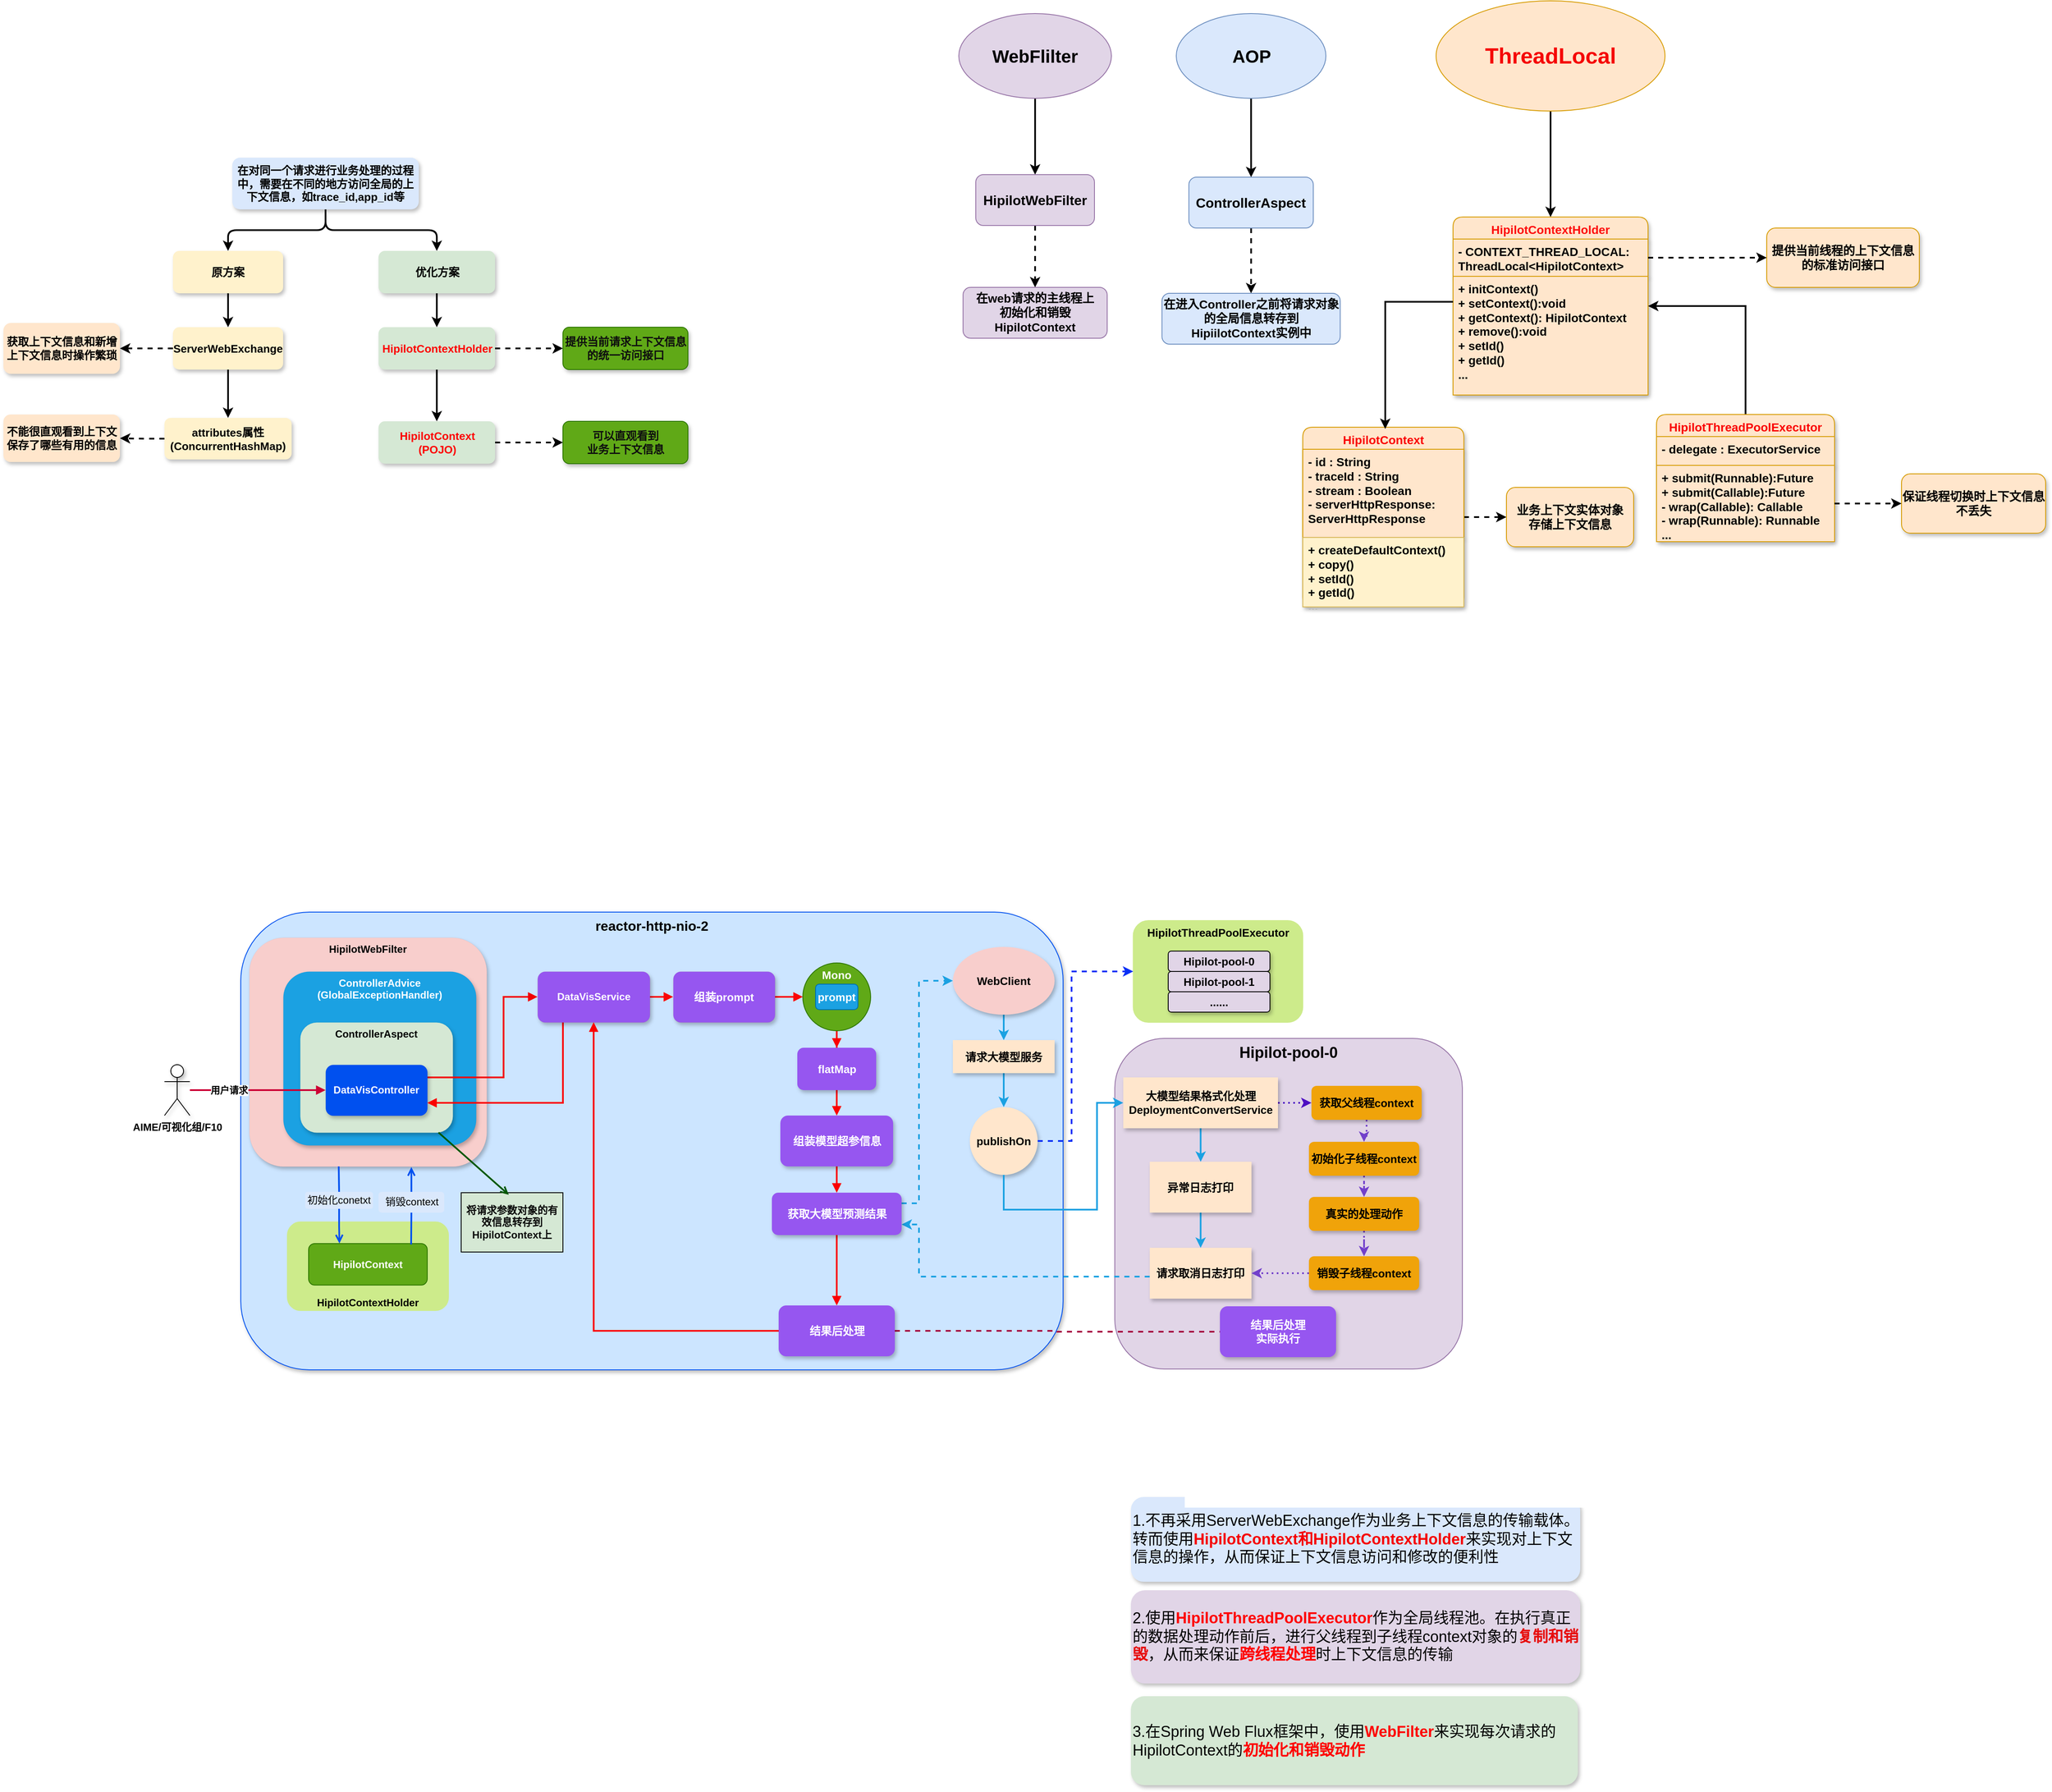 <mxfile version="23.1.5" type="github">
  <diagram name="第 1 页" id="A8AgMVtB7LvKmUs1XgVh">
    <mxGraphModel dx="3481" dy="2873" grid="1" gridSize="10" guides="1" tooltips="1" connect="1" arrows="1" fold="1" page="1" pageScale="1" pageWidth="827" pageHeight="1169" math="0" shadow="0">
      <root>
        <mxCell id="0" />
        <mxCell id="1" parent="0" />
        <mxCell id="ccl45ZDLO3o566vft4Xr-63" value="Hipilot-pool-0" style="rounded=1;whiteSpace=wrap;html=1;verticalAlign=top;align=center;fontSize=18;fontStyle=1;fillColor=#e1d5e7;strokeColor=#9673a6;" parent="1" vertex="1">
          <mxGeometry x="-409" y="-191" width="410" height="390" as="geometry" />
        </mxCell>
        <mxCell id="ccl45ZDLO3o566vft4Xr-91" value="reactor-http-nio-2" style="rounded=1;whiteSpace=wrap;html=1;align=center;verticalAlign=top;fontSize=16;fontStyle=1;fillColor=#cce5ff;strokeColor=#0050ef;shadow=1;labelBackgroundColor=#cce5ff;" parent="1" vertex="1">
          <mxGeometry x="-1440" y="-340" width="970" height="540" as="geometry" />
        </mxCell>
        <mxCell id="uoZ4DRqiprj2MRlcNHNz-43" style="edgeStyle=orthogonalEdgeStyle;rounded=0;orthogonalLoop=1;jettySize=auto;html=1;entryX=0;entryY=0.5;entryDx=0;entryDy=0;fontSize=14;fontStyle=1;strokeWidth=2;dashed=1;" edge="1" parent="1" source="ccl45ZDLO3o566vft4Xr-10" target="ccl45ZDLO3o566vft4Xr-20">
          <mxGeometry relative="1" as="geometry" />
        </mxCell>
        <mxCell id="ccl45ZDLO3o566vft4Xr-10" value="HipilotContext" style="swimlane;fontStyle=1;align=center;verticalAlign=top;childLayout=stackLayout;horizontal=1;startSize=26;horizontalStack=0;resizeParent=1;resizeParentMax=0;resizeLast=0;collapsible=1;marginBottom=0;whiteSpace=wrap;html=1;fillColor=#ffe6cc;strokeColor=#d79b00;rounded=1;shadow=1;fontSize=14;fontColor=#fa0000;" parent="1" vertex="1">
          <mxGeometry x="-187.25" y="-912" width="190" height="212" as="geometry" />
        </mxCell>
        <mxCell id="ccl45ZDLO3o566vft4Xr-11" value="- id : String&lt;br style=&quot;font-size: 14px;&quot;&gt;- traceId : String&lt;br style=&quot;font-size: 14px;&quot;&gt;- stream : Boolean&lt;br style=&quot;font-size: 14px;&quot;&gt;- serverHttpResponse: &lt;br style=&quot;font-size: 14px;&quot;&gt;ServerHttpResponse&lt;br style=&quot;font-size: 14px;&quot;&gt;&amp;nbsp;" style="text;strokeColor=#d79b00;fillColor=#ffe6cc;align=left;verticalAlign=top;spacingLeft=4;spacingRight=4;overflow=hidden;rotatable=0;points=[[0,0.5],[1,0.5]];portConstraint=eastwest;whiteSpace=wrap;html=1;rounded=0;glass=0;fontStyle=1;shadow=1;fontSize=14;" parent="ccl45ZDLO3o566vft4Xr-10" vertex="1">
          <mxGeometry y="26" width="190" height="104" as="geometry" />
        </mxCell>
        <mxCell id="ccl45ZDLO3o566vft4Xr-12" value="+ createDefaultContext()&lt;br style=&quot;font-size: 14px;&quot;&gt;+ copy()&lt;br style=&quot;font-size: 14px;&quot;&gt;+ setId()&lt;br style=&quot;font-size: 14px;&quot;&gt;+ getId()&lt;br style=&quot;font-size: 14px;&quot;&gt;..." style="text;strokeColor=#d6b656;fillColor=#fff2cc;align=left;verticalAlign=top;spacingLeft=4;spacingRight=4;overflow=hidden;rotatable=0;points=[[0,0.5],[1,0.5]];portConstraint=eastwest;whiteSpace=wrap;html=1;rounded=0;fontStyle=1;shadow=1;fontSize=14;" parent="ccl45ZDLO3o566vft4Xr-10" vertex="1">
          <mxGeometry y="130" width="190" height="82" as="geometry" />
        </mxCell>
        <mxCell id="ccl45ZDLO3o566vft4Xr-13" value="HipilotContextHolder" style="swimlane;fontStyle=1;align=center;verticalAlign=top;childLayout=stackLayout;horizontal=1;startSize=26;horizontalStack=0;resizeParent=1;resizeParentMax=0;resizeLast=0;collapsible=1;marginBottom=0;whiteSpace=wrap;html=1;fillColor=#ffe6cc;strokeColor=#d79b00;rounded=1;shadow=1;fontSize=14;fontColor=#fd0d0d;" parent="1" vertex="1">
          <mxGeometry x="-10" y="-1160" width="230" height="210" as="geometry" />
        </mxCell>
        <mxCell id="ccl45ZDLO3o566vft4Xr-14" value="- CONTEXT_THREAD_LOCAL: ThreadLocal&amp;lt;HipilotContext&amp;gt;" style="text;strokeColor=#d79b00;fillColor=#ffe6cc;align=left;verticalAlign=top;spacingLeft=4;spacingRight=4;overflow=hidden;rotatable=0;points=[[0,0.5],[1,0.5]];portConstraint=eastwest;whiteSpace=wrap;html=1;fontStyle=1;shadow=1;fontSize=14;" parent="ccl45ZDLO3o566vft4Xr-13" vertex="1">
          <mxGeometry y="26" width="230" height="44" as="geometry" />
        </mxCell>
        <mxCell id="ccl45ZDLO3o566vft4Xr-15" value="+ initContext()&lt;br style=&quot;font-size: 14px;&quot;&gt;+ setContext():void&lt;br style=&quot;font-size: 14px;&quot;&gt;+ getContext(): HipilotContext&lt;br style=&quot;font-size: 14px;&quot;&gt;+ remove():void&lt;br style=&quot;font-size: 14px;&quot;&gt;+ setId()&lt;br style=&quot;font-size: 14px;&quot;&gt;+ getId()&lt;br style=&quot;font-size: 14px;&quot;&gt;..." style="text;strokeColor=#d79b00;fillColor=#ffe6cc;align=left;verticalAlign=top;spacingLeft=4;spacingRight=4;overflow=hidden;rotatable=0;points=[[0,0.5],[1,0.5]];portConstraint=eastwest;whiteSpace=wrap;html=1;fontStyle=1;shadow=1;fontSize=14;" parent="ccl45ZDLO3o566vft4Xr-13" vertex="1">
          <mxGeometry y="70" width="230" height="140" as="geometry" />
        </mxCell>
        <mxCell id="uoZ4DRqiprj2MRlcNHNz-42" style="edgeStyle=orthogonalEdgeStyle;rounded=0;orthogonalLoop=1;jettySize=auto;html=1;entryX=1;entryY=0.5;entryDx=0;entryDy=0;fontSize=14;fontStyle=1;exitX=0.5;exitY=0;exitDx=0;exitDy=0;strokeWidth=2;" edge="1" parent="1" source="ccl45ZDLO3o566vft4Xr-16" target="ccl45ZDLO3o566vft4Xr-13">
          <mxGeometry relative="1" as="geometry" />
        </mxCell>
        <mxCell id="ccl45ZDLO3o566vft4Xr-16" value="HipilotThreadPoolExecutor" style="swimlane;fontStyle=1;align=center;verticalAlign=top;childLayout=stackLayout;horizontal=1;startSize=26;horizontalStack=0;resizeParent=1;resizeParentMax=0;resizeLast=0;collapsible=1;marginBottom=0;whiteSpace=wrap;html=1;fillColor=#ffe6cc;strokeColor=#d79b00;rounded=1;swimlaneLine=1;shadow=1;fontSize=14;fontColor=#fa0000;" parent="1" vertex="1">
          <mxGeometry x="230" y="-927" width="210" height="150" as="geometry" />
        </mxCell>
        <mxCell id="ccl45ZDLO3o566vft4Xr-17" value="- delegate : ExecutorService" style="text;strokeColor=#d79b00;fillColor=#ffe6cc;align=left;verticalAlign=top;spacingLeft=4;spacingRight=4;overflow=hidden;rotatable=0;points=[[0,0.5],[1,0.5]];portConstraint=eastwest;whiteSpace=wrap;html=1;fontStyle=1;shadow=1;fontSize=14;" parent="ccl45ZDLO3o566vft4Xr-16" vertex="1">
          <mxGeometry y="26" width="210" height="34" as="geometry" />
        </mxCell>
        <mxCell id="ccl45ZDLO3o566vft4Xr-18" value="+ submit(Runnable):Future&lt;br style=&quot;font-size: 14px;&quot;&gt;+ submit(Callable):Future&lt;br style=&quot;font-size: 14px;&quot;&gt;- wrap(Callable): Callable&lt;br style=&quot;font-size: 14px;&quot;&gt;- wrap(Runnable): Runnable&lt;br style=&quot;font-size: 14px;&quot;&gt;..." style="text;strokeColor=#d79b00;fillColor=#ffe6cc;align=left;verticalAlign=top;spacingLeft=4;spacingRight=4;overflow=hidden;rotatable=0;points=[[0,0.5],[1,0.5]];portConstraint=eastwest;whiteSpace=wrap;html=1;fontStyle=1;shadow=1;fontSize=14;" parent="ccl45ZDLO3o566vft4Xr-16" vertex="1">
          <mxGeometry y="60" width="210" height="90" as="geometry" />
        </mxCell>
        <mxCell id="ccl45ZDLO3o566vft4Xr-20" value="业务上下文实体对象&lt;br style=&quot;font-size: 14px;&quot;&gt;存储上下文信息" style="rounded=1;whiteSpace=wrap;html=1;fillColor=#ffe6cc;strokeColor=#d79b00;shadow=1;fontStyle=1;fontSize=14;" parent="1" vertex="1">
          <mxGeometry x="53" y="-841" width="150" height="70" as="geometry" />
        </mxCell>
        <mxCell id="ccl45ZDLO3o566vft4Xr-22" value="提供当前线程的上下文信息的标准访问接口" style="rounded=1;whiteSpace=wrap;html=1;fillColor=#ffe6cc;strokeColor=#d79b00;shadow=1;fontStyle=1;fontSize=14;" parent="1" vertex="1">
          <mxGeometry x="360" y="-1147" width="180" height="70" as="geometry" />
        </mxCell>
        <mxCell id="ccl45ZDLO3o566vft4Xr-24" value="保证线程切换时上下文信息不丢失" style="rounded=1;whiteSpace=wrap;html=1;fillColor=#ffe6cc;strokeColor=#d79b00;shadow=1;fontStyle=1;fontSize=14;" parent="1" vertex="1">
          <mxGeometry x="519" y="-857" width="170" height="70" as="geometry" />
        </mxCell>
        <mxCell id="ccl45ZDLO3o566vft4Xr-25" value="HipilotWebFilter" style="rounded=1;whiteSpace=wrap;html=1;fillColor=#f8cecc;strokeColor=#b85450;verticalAlign=top;strokeWidth=0;dashed=1;fontStyle=1;shadow=1;" parent="1" vertex="1">
          <mxGeometry x="-1430" y="-310" width="280" height="270" as="geometry" />
        </mxCell>
        <mxCell id="ccl45ZDLO3o566vft4Xr-26" value="AIME/可视化组/F10" style="shape=umlActor;verticalLabelPosition=bottom;verticalAlign=top;html=1;outlineConnect=0;fontStyle=1;shadow=1;" parent="1" vertex="1">
          <mxGeometry x="-1530" y="-160" width="30" height="60" as="geometry" />
        </mxCell>
        <mxCell id="ccl45ZDLO3o566vft4Xr-31" value="HipilotContextHolder" style="rounded=1;whiteSpace=wrap;html=1;verticalAlign=bottom;fillColor=#cdeb8b;strokeColor=#cdeb8b;fontStyle=1" parent="1" vertex="1">
          <mxGeometry x="-1385" y="25.5" width="190" height="104.5" as="geometry" />
        </mxCell>
        <mxCell id="ccl45ZDLO3o566vft4Xr-32" value="HipilotContext" style="rounded=1;whiteSpace=wrap;html=1;fillColor=#60a917;strokeColor=#2D7600;fontColor=#ffffff;fontStyle=1" parent="1" vertex="1">
          <mxGeometry x="-1360" y="51" width="140" height="49" as="geometry" />
        </mxCell>
        <mxCell id="ccl45ZDLO3o566vft4Xr-33" value="ControllerAdvice&lt;br&gt;(GlobalExceptionHandler)" style="rounded=1;whiteSpace=wrap;html=1;fillColor=#1ba1e2;strokeColor=#006EAF;verticalAlign=top;strokeWidth=0;dashed=1;fontColor=#ffffff;fontStyle=1;shadow=1;" parent="1" vertex="1">
          <mxGeometry x="-1390" y="-270" width="227.5" height="205" as="geometry" />
        </mxCell>
        <mxCell id="ccl45ZDLO3o566vft4Xr-34" value="ControllerAspect" style="rounded=1;whiteSpace=wrap;html=1;fillColor=#d5e8d4;strokeColor=#82b366;verticalAlign=top;strokeWidth=0;dashed=1;fontStyle=1;shadow=1;" parent="1" vertex="1">
          <mxGeometry x="-1370" y="-210" width="180" height="130" as="geometry" />
        </mxCell>
        <mxCell id="ccl45ZDLO3o566vft4Xr-98" style="edgeStyle=orthogonalEdgeStyle;rounded=0;orthogonalLoop=1;jettySize=auto;html=1;entryX=0;entryY=0.5;entryDx=0;entryDy=0;strokeColor=#f20202;exitX=1;exitY=0.25;exitDx=0;exitDy=0;strokeWidth=2;endArrow=block;endFill=1;" parent="1" source="ccl45ZDLO3o566vft4Xr-35" target="ccl45ZDLO3o566vft4Xr-42" edge="1">
          <mxGeometry relative="1" as="geometry">
            <Array as="points">
              <mxPoint x="-1130" y="-145" />
              <mxPoint x="-1130" y="-240" />
            </Array>
          </mxGeometry>
        </mxCell>
        <mxCell id="ccl45ZDLO3o566vft4Xr-35" value="DataVisController" style="rounded=1;whiteSpace=wrap;html=1;fillColor=#0050ef;strokeColor=#001DBC;strokeWidth=0;dashed=1;fontStyle=1;shadow=1;fontColor=#ffffff;" parent="1" vertex="1">
          <mxGeometry x="-1340" y="-160" width="120" height="60" as="geometry" />
        </mxCell>
        <mxCell id="ccl45ZDLO3o566vft4Xr-38" style="edgeStyle=orthogonalEdgeStyle;rounded=0;orthogonalLoop=1;jettySize=auto;html=1;entryX=0;entryY=0.5;entryDx=0;entryDy=0;strokeColor=#cc0033;fillColor=#6a00ff;fontStyle=1;strokeWidth=2;endArrow=block;endFill=1;" parent="1" source="ccl45ZDLO3o566vft4Xr-26" target="ccl45ZDLO3o566vft4Xr-35" edge="1">
          <mxGeometry relative="1" as="geometry" />
        </mxCell>
        <mxCell id="ccl45ZDLO3o566vft4Xr-40" value="用户请求" style="edgeLabel;html=1;align=center;verticalAlign=middle;resizable=0;points=[];fontStyle=1" parent="ccl45ZDLO3o566vft4Xr-38" vertex="1" connectable="0">
          <mxGeometry x="-0.434" relative="1" as="geometry">
            <mxPoint as="offset" />
          </mxGeometry>
        </mxCell>
        <mxCell id="ccl45ZDLO3o566vft4Xr-96" value="" style="edgeStyle=orthogonalEdgeStyle;rounded=0;orthogonalLoop=1;jettySize=auto;html=1;fontStyle=1;strokeColor=#fa0505;strokeWidth=2;endArrow=block;endFill=1;" parent="1" source="ccl45ZDLO3o566vft4Xr-42" target="ccl45ZDLO3o566vft4Xr-95" edge="1">
          <mxGeometry relative="1" as="geometry" />
        </mxCell>
        <mxCell id="ccl45ZDLO3o566vft4Xr-100" style="edgeStyle=orthogonalEdgeStyle;rounded=0;orthogonalLoop=1;jettySize=auto;html=1;entryX=1;entryY=0.75;entryDx=0;entryDy=0;strokeColor=#fa0000;strokeWidth=2;endArrow=block;endFill=1;" parent="1" source="ccl45ZDLO3o566vft4Xr-42" target="ccl45ZDLO3o566vft4Xr-35" edge="1">
          <mxGeometry relative="1" as="geometry">
            <Array as="points">
              <mxPoint x="-1060" y="-115" />
            </Array>
          </mxGeometry>
        </mxCell>
        <mxCell id="ccl45ZDLO3o566vft4Xr-42" value="DataVisService" style="rounded=1;whiteSpace=wrap;html=1;fillColor=#9656f0;strokeColor=#BD7000;strokeWidth=0;dashed=1;fontColor=#ffffff;fontStyle=1;shadow=1;" parent="1" vertex="1">
          <mxGeometry x="-1090" y="-270" width="132.5" height="60" as="geometry" />
        </mxCell>
        <mxCell id="ccl45ZDLO3o566vft4Xr-79" style="edgeStyle=orthogonalEdgeStyle;rounded=0;orthogonalLoop=1;jettySize=auto;html=1;fontStyle=1;strokeColor=#fa0000;strokeWidth=2;endArrow=block;endFill=1;" parent="1" source="ccl45ZDLO3o566vft4Xr-43" target="ccl45ZDLO3o566vft4Xr-75" edge="1">
          <mxGeometry relative="1" as="geometry" />
        </mxCell>
        <mxCell id="ccl45ZDLO3o566vft4Xr-43" value="Mono" style="ellipse;whiteSpace=wrap;html=1;aspect=fixed;verticalAlign=top;fillColor=#60a917;fontColor=#ffffff;strokeColor=#2D7600;fontStyle=1;fontSize=13;" parent="1" vertex="1">
          <mxGeometry x="-777" y="-280" width="80" height="80" as="geometry" />
        </mxCell>
        <mxCell id="ccl45ZDLO3o566vft4Xr-44" value="prompt" style="rounded=1;whiteSpace=wrap;html=1;fillColor=#1ba1e2;fontColor=#ffffff;strokeColor=#006EAF;fontStyle=1;fontSize=13;" parent="1" vertex="1">
          <mxGeometry x="-762" y="-255" width="50" height="30" as="geometry" />
        </mxCell>
        <mxCell id="ccl45ZDLO3o566vft4Xr-49" value="" style="edgeStyle=orthogonalEdgeStyle;rounded=0;orthogonalLoop=1;jettySize=auto;html=1;fontStyle=1;strokeWidth=2;strokeColor=#1ba1e2;fontSize=13;" parent="1" source="ccl45ZDLO3o566vft4Xr-47" target="ccl45ZDLO3o566vft4Xr-48" edge="1">
          <mxGeometry relative="1" as="geometry" />
        </mxCell>
        <mxCell id="ccl45ZDLO3o566vft4Xr-47" value="WebClient" style="ellipse;whiteSpace=wrap;html=1;fontStyle=1;fillColor=#f8cecc;strokeColor=none;shadow=1;fontSize=13;" parent="1" vertex="1">
          <mxGeometry x="-600" y="-299" width="120" height="80" as="geometry" />
        </mxCell>
        <mxCell id="ccl45ZDLO3o566vft4Xr-51" value="" style="edgeStyle=orthogonalEdgeStyle;rounded=0;orthogonalLoop=1;jettySize=auto;html=1;fontStyle=1;strokeWidth=2;strokeColor=#1ba1e2;fontSize=13;" parent="1" source="ccl45ZDLO3o566vft4Xr-48" target="ccl45ZDLO3o566vft4Xr-50" edge="1">
          <mxGeometry relative="1" as="geometry" />
        </mxCell>
        <mxCell id="ccl45ZDLO3o566vft4Xr-48" value="请求大模型服务" style="whiteSpace=wrap;html=1;fontStyle=1;fillColor=#ffe6cc;strokeColor=none;shadow=1;fontSize=13;" parent="1" vertex="1">
          <mxGeometry x="-600" y="-189" width="120" height="39" as="geometry" />
        </mxCell>
        <mxCell id="ccl45ZDLO3o566vft4Xr-50" value="publishOn" style="ellipse;whiteSpace=wrap;html=1;fontStyle=1;fillColor=#ffe6cc;strokeColor=none;shadow=1;fontSize=13;" parent="1" vertex="1">
          <mxGeometry x="-580" y="-110" width="80" height="80" as="geometry" />
        </mxCell>
        <mxCell id="ccl45ZDLO3o566vft4Xr-52" value="HipilotThreadPoolExecutor" style="rounded=1;whiteSpace=wrap;html=1;verticalAlign=top;fillColor=#cdeb8b;strokeColor=#cdeb8b;fontStyle=1;fontSize=13;" parent="1" vertex="1">
          <mxGeometry x="-387.25" y="-330" width="200" height="120" as="geometry" />
        </mxCell>
        <mxCell id="ccl45ZDLO3o566vft4Xr-53" style="edgeStyle=orthogonalEdgeStyle;rounded=0;orthogonalLoop=1;jettySize=auto;html=1;dashed=1;fontStyle=1;fontSize=13;strokeColor=#0930f6;exitX=1;exitY=0.5;exitDx=0;exitDy=0;strokeWidth=2;entryX=0;entryY=0.5;entryDx=0;entryDy=0;" parent="1" source="ccl45ZDLO3o566vft4Xr-50" target="ccl45ZDLO3o566vft4Xr-52" edge="1">
          <mxGeometry relative="1" as="geometry">
            <mxPoint x="-361" y="-246" as="targetPoint" />
            <Array as="points">
              <mxPoint x="-460" y="-70" />
              <mxPoint x="-460" y="-270" />
            </Array>
          </mxGeometry>
        </mxCell>
        <mxCell id="ccl45ZDLO3o566vft4Xr-54" value="Hipilot-pool-0" style="rounded=1;whiteSpace=wrap;html=1;fillColor=#e1d5e7;strokeColor=default;fontStyle=1;shadow=1;fontSize=13;" parent="1" vertex="1">
          <mxGeometry x="-346" y="-294" width="120" height="24" as="geometry" />
        </mxCell>
        <mxCell id="ccl45ZDLO3o566vft4Xr-55" value="Hipilot-pool-1" style="rounded=1;whiteSpace=wrap;html=1;fillColor=#e1d5e7;strokeColor=default;fontStyle=1;shadow=1;fontSize=13;" parent="1" vertex="1">
          <mxGeometry x="-346" y="-270" width="120" height="24" as="geometry" />
        </mxCell>
        <mxCell id="ccl45ZDLO3o566vft4Xr-56" value="......" style="rounded=1;whiteSpace=wrap;html=1;fillColor=#e1d5e7;strokeColor=default;fontStyle=1;shadow=1;fontSize=13;" parent="1" vertex="1">
          <mxGeometry x="-346" y="-246" width="120" height="24" as="geometry" />
        </mxCell>
        <mxCell id="ccl45ZDLO3o566vft4Xr-60" value="" style="edgeStyle=orthogonalEdgeStyle;rounded=0;orthogonalLoop=1;jettySize=auto;html=1;fontStyle=1;strokeWidth=2;strokeColor=#1ba1e2;fontSize=13;" parent="1" source="ccl45ZDLO3o566vft4Xr-57" target="ccl45ZDLO3o566vft4Xr-59" edge="1">
          <mxGeometry relative="1" as="geometry" />
        </mxCell>
        <mxCell id="ccl45ZDLO3o566vft4Xr-105" style="edgeStyle=orthogonalEdgeStyle;rounded=0;orthogonalLoop=1;jettySize=auto;html=1;strokeColor=#4e0fc2;dashed=1;dashPattern=1 2;fontSize=13;strokeWidth=2;" parent="1" source="ccl45ZDLO3o566vft4Xr-57" target="ccl45ZDLO3o566vft4Xr-65" edge="1">
          <mxGeometry relative="1" as="geometry" />
        </mxCell>
        <mxCell id="ccl45ZDLO3o566vft4Xr-57" value="大模型结果格式化处理&lt;br style=&quot;font-size: 13px;&quot;&gt;DeploymentConvertService" style="whiteSpace=wrap;html=1;fontStyle=1;fillColor=#ffe6cc;strokeColor=none;shadow=1;fontSize=13;" parent="1" vertex="1">
          <mxGeometry x="-399" y="-145" width="182.5" height="60" as="geometry" />
        </mxCell>
        <mxCell id="ccl45ZDLO3o566vft4Xr-62" value="" style="edgeStyle=orthogonalEdgeStyle;rounded=0;orthogonalLoop=1;jettySize=auto;html=1;fontStyle=1;strokeWidth=2;strokeColor=#1ba1e2;fontSize=13;" parent="1" source="ccl45ZDLO3o566vft4Xr-59" target="ccl45ZDLO3o566vft4Xr-61" edge="1">
          <mxGeometry relative="1" as="geometry" />
        </mxCell>
        <mxCell id="ccl45ZDLO3o566vft4Xr-59" value="异常日志打印" style="whiteSpace=wrap;html=1;fontStyle=1;fillColor=#ffe6cc;strokeColor=none;shadow=1;fontSize=13;" parent="1" vertex="1">
          <mxGeometry x="-367.75" y="-45.5" width="120" height="60" as="geometry" />
        </mxCell>
        <mxCell id="ccl45ZDLO3o566vft4Xr-89" style="edgeStyle=orthogonalEdgeStyle;rounded=0;orthogonalLoop=1;jettySize=auto;html=1;entryX=1;entryY=0.75;entryDx=0;entryDy=0;dashed=1;fontStyle=1;strokeWidth=2;strokeColor=#1ba1e2;" parent="1" source="ccl45ZDLO3o566vft4Xr-61" target="ccl45ZDLO3o566vft4Xr-83" edge="1">
          <mxGeometry relative="1" as="geometry">
            <Array as="points">
              <mxPoint x="-360" y="93" />
              <mxPoint x="-360" y="90" />
              <mxPoint x="-640" y="90" />
              <mxPoint x="-640" y="29" />
            </Array>
          </mxGeometry>
        </mxCell>
        <mxCell id="ccl45ZDLO3o566vft4Xr-61" value="请求取消日志打印" style="whiteSpace=wrap;html=1;fontStyle=1;fillColor=#ffe6cc;strokeColor=none;shadow=1;fontSize=13;" parent="1" vertex="1">
          <mxGeometry x="-367.75" y="56" width="120" height="60" as="geometry" />
        </mxCell>
        <mxCell id="ccl45ZDLO3o566vft4Xr-71" value="" style="edgeStyle=orthogonalEdgeStyle;rounded=0;orthogonalLoop=1;jettySize=auto;html=1;fontStyle=1;strokeColor=#7240cb;dashed=1;dashPattern=1 2;fontSize=13;strokeWidth=2;" parent="1" source="ccl45ZDLO3o566vft4Xr-64" target="ccl45ZDLO3o566vft4Xr-70" edge="1">
          <mxGeometry relative="1" as="geometry" />
        </mxCell>
        <mxCell id="ccl45ZDLO3o566vft4Xr-64" value="真实的处理动作" style="rounded=1;whiteSpace=wrap;html=1;fontStyle=1;fillColor=#f0a30a;fontColor=#000000;strokeColor=none;shadow=1;fontSize=13;" parent="1" vertex="1">
          <mxGeometry x="-180" y="-4" width="130" height="40" as="geometry" />
        </mxCell>
        <mxCell id="ccl45ZDLO3o566vft4Xr-68" value="" style="edgeStyle=orthogonalEdgeStyle;rounded=0;orthogonalLoop=1;jettySize=auto;html=1;fontStyle=1;strokeColor=#7240cb;dashed=1;dashPattern=1 2;fontSize=13;strokeWidth=2;" parent="1" source="ccl45ZDLO3o566vft4Xr-65" target="ccl45ZDLO3o566vft4Xr-67" edge="1">
          <mxGeometry relative="1" as="geometry" />
        </mxCell>
        <mxCell id="ccl45ZDLO3o566vft4Xr-65" value="获取父线程context" style="rounded=1;whiteSpace=wrap;html=1;fontStyle=1;fillColor=#f0a30a;strokeColor=none;fontColor=#000000;shadow=1;fontSize=13;" parent="1" vertex="1">
          <mxGeometry x="-177" y="-135" width="130" height="40" as="geometry" />
        </mxCell>
        <mxCell id="ccl45ZDLO3o566vft4Xr-69" value="" style="edgeStyle=orthogonalEdgeStyle;rounded=0;orthogonalLoop=1;jettySize=auto;html=1;fontStyle=1;strokeColor=#7240cb;dashed=1;dashPattern=1 2;fontSize=13;strokeWidth=2;" parent="1" source="ccl45ZDLO3o566vft4Xr-67" target="ccl45ZDLO3o566vft4Xr-64" edge="1">
          <mxGeometry relative="1" as="geometry" />
        </mxCell>
        <mxCell id="ccl45ZDLO3o566vft4Xr-67" value="初始化子线程context" style="rounded=1;whiteSpace=wrap;html=1;fontStyle=1;fillColor=#f0a30a;fontColor=#000000;strokeColor=none;shadow=1;fontSize=13;" parent="1" vertex="1">
          <mxGeometry x="-180" y="-69" width="130" height="40" as="geometry" />
        </mxCell>
        <mxCell id="ccl45ZDLO3o566vft4Xr-109" style="edgeStyle=orthogonalEdgeStyle;rounded=0;orthogonalLoop=1;jettySize=auto;html=1;strokeColor=#7240cb;dashed=1;dashPattern=1 2;fontSize=13;strokeWidth=2;" parent="1" source="ccl45ZDLO3o566vft4Xr-70" target="ccl45ZDLO3o566vft4Xr-61" edge="1">
          <mxGeometry relative="1" as="geometry" />
        </mxCell>
        <mxCell id="ccl45ZDLO3o566vft4Xr-70" value="销毁子线程context" style="whiteSpace=wrap;html=1;rounded=1;fontStyle=1;fillColor=#f0a30a;fontColor=#000000;strokeColor=none;shadow=1;fontSize=13;" parent="1" vertex="1">
          <mxGeometry x="-180" y="66" width="130" height="40" as="geometry" />
        </mxCell>
        <mxCell id="ccl45ZDLO3o566vft4Xr-82" value="" style="edgeStyle=orthogonalEdgeStyle;rounded=0;orthogonalLoop=1;jettySize=auto;html=1;fontStyle=1;strokeColor=#fa0000;strokeWidth=2;endArrow=block;endFill=1;" parent="1" source="ccl45ZDLO3o566vft4Xr-75" target="ccl45ZDLO3o566vft4Xr-81" edge="1">
          <mxGeometry relative="1" as="geometry" />
        </mxCell>
        <mxCell id="ccl45ZDLO3o566vft4Xr-75" value="flatMap" style="rounded=1;whiteSpace=wrap;html=1;shadow=1;fillColor=#9656f0;fontColor=#ffffff;strokeColor=none;fontStyle=1;fontSize=13;" parent="1" vertex="1">
          <mxGeometry x="-783.5" y="-180" width="93" height="50" as="geometry" />
        </mxCell>
        <mxCell id="ccl45ZDLO3o566vft4Xr-84" value="" style="edgeStyle=orthogonalEdgeStyle;rounded=0;orthogonalLoop=1;jettySize=auto;html=1;fontStyle=1;strokeColor=#fa0000;strokeWidth=2;endArrow=block;endFill=1;" parent="1" source="ccl45ZDLO3o566vft4Xr-81" target="ccl45ZDLO3o566vft4Xr-83" edge="1">
          <mxGeometry relative="1" as="geometry" />
        </mxCell>
        <mxCell id="ccl45ZDLO3o566vft4Xr-81" value="组装模型超参信息" style="whiteSpace=wrap;html=1;rounded=1;fontStyle=1;fillColor=#9656f0;fontColor=#ffffff;strokeColor=none;shadow=1;fontSize=13;" parent="1" vertex="1">
          <mxGeometry x="-803.5" y="-100" width="133" height="60" as="geometry" />
        </mxCell>
        <mxCell id="ccl45ZDLO3o566vft4Xr-86" value="" style="edgeStyle=orthogonalEdgeStyle;rounded=0;orthogonalLoop=1;jettySize=auto;html=1;fontStyle=1;strokeColor=#fa0000;strokeWidth=2;endArrow=block;endFill=1;" parent="1" source="ccl45ZDLO3o566vft4Xr-83" target="ccl45ZDLO3o566vft4Xr-85" edge="1">
          <mxGeometry relative="1" as="geometry" />
        </mxCell>
        <mxCell id="ccl45ZDLO3o566vft4Xr-88" style="edgeStyle=orthogonalEdgeStyle;rounded=0;orthogonalLoop=1;jettySize=auto;html=1;entryX=0;entryY=0.5;entryDx=0;entryDy=0;dashed=1;fontStyle=1;strokeWidth=2;strokeColor=#1ba1e2;exitX=1;exitY=0.25;exitDx=0;exitDy=0;" parent="1" source="ccl45ZDLO3o566vft4Xr-83" target="ccl45ZDLO3o566vft4Xr-47" edge="1">
          <mxGeometry relative="1" as="geometry">
            <Array as="points">
              <mxPoint x="-640" y="4" />
              <mxPoint x="-640" y="-259" />
            </Array>
          </mxGeometry>
        </mxCell>
        <mxCell id="ccl45ZDLO3o566vft4Xr-83" value="获取大模型预测结果" style="whiteSpace=wrap;html=1;rounded=1;fontStyle=1;fillColor=#9656f0;fontColor=#ffffff;strokeColor=none;shadow=1;fontSize=13;" parent="1" vertex="1">
          <mxGeometry x="-813.5" y="-9" width="153" height="50" as="geometry" />
        </mxCell>
        <mxCell id="ccl45ZDLO3o566vft4Xr-87" style="edgeStyle=orthogonalEdgeStyle;rounded=0;orthogonalLoop=1;jettySize=auto;html=1;entryX=0.5;entryY=1;entryDx=0;entryDy=0;fontStyle=1;strokeColor=#fa0000;strokeWidth=2;endArrow=block;endFill=1;" parent="1" source="ccl45ZDLO3o566vft4Xr-85" target="ccl45ZDLO3o566vft4Xr-42" edge="1">
          <mxGeometry relative="1" as="geometry">
            <mxPoint x="-927" y="120" as="targetPoint" />
          </mxGeometry>
        </mxCell>
        <mxCell id="ccl45ZDLO3o566vft4Xr-132" style="edgeStyle=orthogonalEdgeStyle;rounded=0;orthogonalLoop=1;jettySize=auto;html=1;entryX=0;entryY=0.5;entryDx=0;entryDy=0;endArrow=none;endFill=0;fillColor=#d80073;strokeColor=#A50040;dashed=1;strokeWidth=2;" parent="1" source="ccl45ZDLO3o566vft4Xr-85" target="ccl45ZDLO3o566vft4Xr-131" edge="1">
          <mxGeometry relative="1" as="geometry" />
        </mxCell>
        <mxCell id="ccl45ZDLO3o566vft4Xr-85" value="结果后处理" style="whiteSpace=wrap;html=1;rounded=1;fontStyle=1;fillColor=#9656f0;fontColor=#ffffff;strokeColor=none;shadow=1;fontSize=13;" parent="1" vertex="1">
          <mxGeometry x="-805.5" y="124" width="137" height="60" as="geometry" />
        </mxCell>
        <mxCell id="ccl45ZDLO3o566vft4Xr-97" style="edgeStyle=orthogonalEdgeStyle;rounded=0;orthogonalLoop=1;jettySize=auto;html=1;entryX=0;entryY=0.5;entryDx=0;entryDy=0;fontStyle=1;strokeColor=#fa0505;strokeWidth=2;endArrow=block;endFill=1;" parent="1" source="ccl45ZDLO3o566vft4Xr-95" target="ccl45ZDLO3o566vft4Xr-43" edge="1">
          <mxGeometry relative="1" as="geometry" />
        </mxCell>
        <mxCell id="ccl45ZDLO3o566vft4Xr-95" value="组装prompt" style="whiteSpace=wrap;html=1;fillColor=#9656f0;strokeColor=#BD7000;fontColor=#ffffff;rounded=1;strokeWidth=0;dashed=1;fontStyle=1;shadow=1;fontSize=13;" parent="1" vertex="1">
          <mxGeometry x="-930" y="-270" width="120" height="60" as="geometry" />
        </mxCell>
        <mxCell id="ccl45ZDLO3o566vft4Xr-111" value="" style="endArrow=none;html=1;rounded=0;exitX=0.864;exitY=0.024;exitDx=0;exitDy=0;exitPerimeter=0;entryX=0.5;entryY=1;entryDx=0;entryDy=0;endFill=0;strokeWidth=2;strokeColor=#0050ef;" parent="1" source="ccl45ZDLO3o566vft4Xr-32" target="ccl45ZDLO3o566vft4Xr-116" edge="1">
          <mxGeometry width="50" height="50" relative="1" as="geometry">
            <mxPoint x="-1230" y="28" as="sourcePoint" />
            <mxPoint x="-1230.0" y="-40" as="targetPoint" />
          </mxGeometry>
        </mxCell>
        <mxCell id="ccl45ZDLO3o566vft4Xr-117" style="edgeStyle=orthogonalEdgeStyle;rounded=0;orthogonalLoop=1;jettySize=auto;html=1;entryX=0.26;entryY=-0.002;entryDx=0;entryDy=0;entryPerimeter=0;strokeWidth=2;strokeColor=#0050ef;endArrow=open;endFill=0;" parent="1" source="ccl45ZDLO3o566vft4Xr-115" target="ccl45ZDLO3o566vft4Xr-32" edge="1">
          <mxGeometry relative="1" as="geometry" />
        </mxCell>
        <mxCell id="ccl45ZDLO3o566vft4Xr-115" value="初始化conetxt" style="rounded=1;whiteSpace=wrap;html=1;strokeColor=none;fillColor=#dae8fc;" parent="1" vertex="1">
          <mxGeometry x="-1364" y="-10" width="80" height="20" as="geometry" />
        </mxCell>
        <mxCell id="ccl45ZDLO3o566vft4Xr-116" value="销毁context" style="rounded=1;whiteSpace=wrap;html=1;strokeColor=none;fillColor=#dae8fc;" parent="1" vertex="1">
          <mxGeometry x="-1277.5" y="-10" width="77.5" height="24.5" as="geometry" />
        </mxCell>
        <mxCell id="ccl45ZDLO3o566vft4Xr-118" value="" style="endArrow=none;html=1;rounded=0;exitX=0.377;exitY=1;exitDx=0;exitDy=0;exitPerimeter=0;entryX=0.5;entryY=0;entryDx=0;entryDy=0;endFill=0;strokeWidth=2;strokeColor=#0050ef;" parent="1" source="ccl45ZDLO3o566vft4Xr-25" target="ccl45ZDLO3o566vft4Xr-115" edge="1">
          <mxGeometry width="50" height="50" relative="1" as="geometry">
            <mxPoint x="-1410" y="30" as="sourcePoint" />
            <mxPoint x="-1360" y="-20" as="targetPoint" />
          </mxGeometry>
        </mxCell>
        <mxCell id="ccl45ZDLO3o566vft4Xr-119" style="edgeStyle=orthogonalEdgeStyle;rounded=0;orthogonalLoop=1;jettySize=auto;html=1;entryX=0.683;entryY=1.003;entryDx=0;entryDy=0;entryPerimeter=0;strokeWidth=2;strokeColor=#0050ef;endArrow=open;endFill=0;" parent="1" source="ccl45ZDLO3o566vft4Xr-116" target="ccl45ZDLO3o566vft4Xr-25" edge="1">
          <mxGeometry relative="1" as="geometry" />
        </mxCell>
        <mxCell id="ccl45ZDLO3o566vft4Xr-121" value="将请求参数对象的有效信息转存到HipilotContext上" style="rounded=0;whiteSpace=wrap;html=1;fillColor=#d5e8d4;strokeColor=default;fontColor=#0a0a0a;fontStyle=1" parent="1" vertex="1">
          <mxGeometry x="-1180" y="-9" width="120" height="70" as="geometry" />
        </mxCell>
        <mxCell id="ccl45ZDLO3o566vft4Xr-122" value="" style="endArrow=open;html=1;rounded=0;entryX=0.468;entryY=0.036;entryDx=0;entryDy=0;entryPerimeter=0;strokeWidth=2;strokeColor=#005700;endFill=0;fillColor=#008a00;" parent="1" source="ccl45ZDLO3o566vft4Xr-34" target="ccl45ZDLO3o566vft4Xr-121" edge="1">
          <mxGeometry width="50" height="50" relative="1" as="geometry">
            <mxPoint x="-1130" y="-20" as="sourcePoint" />
            <mxPoint x="-1080" y="-70" as="targetPoint" />
          </mxGeometry>
        </mxCell>
        <mxCell id="ccl45ZDLO3o566vft4Xr-58" value="" style="edgeStyle=orthogonalEdgeStyle;rounded=0;orthogonalLoop=1;jettySize=auto;html=1;fontStyle=1;strokeWidth=2;strokeColor=#1ba1e2;fontSize=13;exitX=0.5;exitY=1;exitDx=0;exitDy=0;" parent="1" source="ccl45ZDLO3o566vft4Xr-50" target="ccl45ZDLO3o566vft4Xr-57" edge="1">
          <mxGeometry relative="1" as="geometry">
            <Array as="points">
              <mxPoint x="-540" y="11" />
              <mxPoint x="-430" y="11" />
              <mxPoint x="-430" y="-115" />
            </Array>
          </mxGeometry>
        </mxCell>
        <mxCell id="ccl45ZDLO3o566vft4Xr-131" value="结果后处理&lt;br&gt;实际执行" style="whiteSpace=wrap;html=1;rounded=1;fontStyle=1;fillColor=#9656f0;fontColor=#ffffff;strokeColor=none;shadow=1;fontSize=13;" parent="1" vertex="1">
          <mxGeometry x="-285" y="125" width="137" height="60" as="geometry" />
        </mxCell>
        <mxCell id="uoZ4DRqiprj2MRlcNHNz-14" style="edgeStyle=orthogonalEdgeStyle;rounded=1;orthogonalLoop=1;jettySize=auto;html=1;fontStyle=1;fontSize=13;fontColor=default;strokeWidth=2;curved=0;" edge="1" parent="1" source="uoZ4DRqiprj2MRlcNHNz-1" target="uoZ4DRqiprj2MRlcNHNz-2">
          <mxGeometry relative="1" as="geometry" />
        </mxCell>
        <mxCell id="uoZ4DRqiprj2MRlcNHNz-1" value="原方案" style="rounded=1;whiteSpace=wrap;html=1;fontStyle=1;fontSize=13;fillColor=#fff2cc;strokeColor=none;shadow=1;fontColor=default;" vertex="1" parent="1">
          <mxGeometry x="-1520" y="-1120" width="130" height="50" as="geometry" />
        </mxCell>
        <mxCell id="uoZ4DRqiprj2MRlcNHNz-15" style="edgeStyle=orthogonalEdgeStyle;rounded=1;orthogonalLoop=1;jettySize=auto;html=1;entryX=0.5;entryY=0;entryDx=0;entryDy=0;fontStyle=1;fontSize=13;fontColor=default;strokeWidth=2;curved=0;" edge="1" parent="1" source="uoZ4DRqiprj2MRlcNHNz-2" target="uoZ4DRqiprj2MRlcNHNz-3">
          <mxGeometry relative="1" as="geometry" />
        </mxCell>
        <mxCell id="uoZ4DRqiprj2MRlcNHNz-20" style="edgeStyle=orthogonalEdgeStyle;rounded=1;orthogonalLoop=1;jettySize=auto;html=1;fontStyle=1;fontSize=13;fontColor=default;strokeWidth=2;curved=0;dashed=1;" edge="1" parent="1" source="uoZ4DRqiprj2MRlcNHNz-2" target="uoZ4DRqiprj2MRlcNHNz-5">
          <mxGeometry relative="1" as="geometry" />
        </mxCell>
        <mxCell id="uoZ4DRqiprj2MRlcNHNz-2" value="ServerWebExchange" style="rounded=1;whiteSpace=wrap;html=1;fontStyle=1;fontSize=13;fillColor=#fff2cc;strokeColor=none;shadow=1;fontColor=default;" vertex="1" parent="1">
          <mxGeometry x="-1520" y="-1030" width="130" height="50" as="geometry" />
        </mxCell>
        <mxCell id="uoZ4DRqiprj2MRlcNHNz-21" style="edgeStyle=orthogonalEdgeStyle;rounded=1;orthogonalLoop=1;jettySize=auto;html=1;entryX=1;entryY=0.5;entryDx=0;entryDy=0;fontStyle=1;fontSize=13;fontColor=default;strokeWidth=2;curved=0;dashed=1;" edge="1" parent="1" source="uoZ4DRqiprj2MRlcNHNz-3" target="uoZ4DRqiprj2MRlcNHNz-4">
          <mxGeometry relative="1" as="geometry" />
        </mxCell>
        <mxCell id="uoZ4DRqiprj2MRlcNHNz-3" value="attributes属性&lt;br style=&quot;font-size: 13px;&quot;&gt;(ConcurrentHashMap)" style="rounded=1;whiteSpace=wrap;html=1;fontStyle=1;fontSize=13;fillColor=#fff2cc;strokeColor=none;shadow=1;fontColor=default;" vertex="1" parent="1">
          <mxGeometry x="-1530" y="-923" width="150" height="49" as="geometry" />
        </mxCell>
        <mxCell id="uoZ4DRqiprj2MRlcNHNz-4" value="不能很直观看到上下文保存了哪些有用的信息" style="rounded=1;whiteSpace=wrap;html=1;fontStyle=1;fontSize=13;fillColor=#ffe6cc;strokeColor=none;shadow=1;fontColor=default;" vertex="1" parent="1">
          <mxGeometry x="-1720" y="-927" width="137.5" height="56" as="geometry" />
        </mxCell>
        <mxCell id="uoZ4DRqiprj2MRlcNHNz-5" value="获取上下文信息和新增&lt;br style=&quot;font-size: 13px;&quot;&gt;上下文信息时操作繁琐" style="rounded=1;whiteSpace=wrap;html=1;fontStyle=1;fontSize=13;fillColor=#ffe6cc;strokeColor=none;shadow=1;fontColor=default;" vertex="1" parent="1">
          <mxGeometry x="-1720" y="-1035" width="137.5" height="60" as="geometry" />
        </mxCell>
        <mxCell id="uoZ4DRqiprj2MRlcNHNz-16" style="edgeStyle=orthogonalEdgeStyle;rounded=1;orthogonalLoop=1;jettySize=auto;html=1;fontStyle=1;fontSize=13;fontColor=default;strokeWidth=2;curved=0;" edge="1" parent="1" source="uoZ4DRqiprj2MRlcNHNz-6" target="uoZ4DRqiprj2MRlcNHNz-7">
          <mxGeometry relative="1" as="geometry" />
        </mxCell>
        <mxCell id="uoZ4DRqiprj2MRlcNHNz-6" value="优化方案" style="rounded=1;whiteSpace=wrap;html=1;fontStyle=1;fontSize=13;fillColor=#d5e8d4;strokeColor=none;shadow=1;fontColor=default;" vertex="1" parent="1">
          <mxGeometry x="-1277.5" y="-1120" width="137.5" height="50" as="geometry" />
        </mxCell>
        <mxCell id="uoZ4DRqiprj2MRlcNHNz-17" style="edgeStyle=orthogonalEdgeStyle;rounded=1;orthogonalLoop=1;jettySize=auto;html=1;entryX=0.5;entryY=0;entryDx=0;entryDy=0;fontStyle=1;fontSize=13;fontColor=default;strokeWidth=2;curved=0;" edge="1" parent="1" source="uoZ4DRqiprj2MRlcNHNz-7" target="uoZ4DRqiprj2MRlcNHNz-8">
          <mxGeometry relative="1" as="geometry" />
        </mxCell>
        <mxCell id="uoZ4DRqiprj2MRlcNHNz-18" style="edgeStyle=orthogonalEdgeStyle;rounded=1;orthogonalLoop=1;jettySize=auto;html=1;fontStyle=1;fontSize=13;fontColor=default;strokeWidth=2;curved=0;dashed=1;" edge="1" parent="1" source="uoZ4DRqiprj2MRlcNHNz-7" target="uoZ4DRqiprj2MRlcNHNz-9">
          <mxGeometry relative="1" as="geometry" />
        </mxCell>
        <mxCell id="uoZ4DRqiprj2MRlcNHNz-7" value="HipilotContextHolder" style="rounded=1;whiteSpace=wrap;html=1;fontStyle=1;fontSize=13;fillColor=#d5e8d4;strokeColor=none;shadow=1;fontColor=#fc0303;" vertex="1" parent="1">
          <mxGeometry x="-1277.5" y="-1030" width="137.5" height="50" as="geometry" />
        </mxCell>
        <mxCell id="uoZ4DRqiprj2MRlcNHNz-19" style="edgeStyle=orthogonalEdgeStyle;rounded=1;orthogonalLoop=1;jettySize=auto;html=1;entryX=0;entryY=0.5;entryDx=0;entryDy=0;fontStyle=1;fontSize=13;fontColor=default;strokeWidth=2;curved=0;dashed=1;" edge="1" parent="1" source="uoZ4DRqiprj2MRlcNHNz-8" target="uoZ4DRqiprj2MRlcNHNz-10">
          <mxGeometry relative="1" as="geometry" />
        </mxCell>
        <mxCell id="uoZ4DRqiprj2MRlcNHNz-8" value="HipilotContext&lt;br style=&quot;font-size: 13px;&quot;&gt;(POJO)" style="rounded=1;whiteSpace=wrap;html=1;fontStyle=1;fontSize=13;fillColor=#d5e8d4;strokeColor=none;shadow=1;fontColor=#fc0303;" vertex="1" parent="1">
          <mxGeometry x="-1277.5" y="-919" width="137.5" height="50" as="geometry" />
        </mxCell>
        <mxCell id="uoZ4DRqiprj2MRlcNHNz-9" value="提供当前请求上下文信息的统一访问接口" style="rounded=1;whiteSpace=wrap;html=1;fontStyle=1;fontSize=13;fillColor=#60a917;fontColor=#0f0f0f;strokeColor=#2D7600;shadow=1;" vertex="1" parent="1">
          <mxGeometry x="-1060" y="-1030" width="147.5" height="50" as="geometry" />
        </mxCell>
        <mxCell id="uoZ4DRqiprj2MRlcNHNz-10" value="可以直观看到&lt;br style=&quot;font-size: 13px;&quot;&gt;业务上下文信息" style="rounded=1;whiteSpace=wrap;html=1;fontStyle=1;fontSize=13;fillColor=#60a917;fontColor=#0f0f0f;strokeColor=#2D7600;shadow=1;" vertex="1" parent="1">
          <mxGeometry x="-1060" y="-919" width="147.5" height="50" as="geometry" />
        </mxCell>
        <mxCell id="uoZ4DRqiprj2MRlcNHNz-12" style="edgeStyle=orthogonalEdgeStyle;rounded=1;orthogonalLoop=1;jettySize=auto;html=1;entryX=0.5;entryY=0;entryDx=0;entryDy=0;fontStyle=1;fontSize=13;fontColor=default;strokeWidth=2;curved=0;" edge="1" parent="1" source="uoZ4DRqiprj2MRlcNHNz-11" target="uoZ4DRqiprj2MRlcNHNz-1">
          <mxGeometry relative="1" as="geometry" />
        </mxCell>
        <mxCell id="uoZ4DRqiprj2MRlcNHNz-13" style="edgeStyle=orthogonalEdgeStyle;rounded=1;orthogonalLoop=1;jettySize=auto;html=1;fontStyle=1;fontSize=13;fontColor=default;strokeWidth=2;curved=0;" edge="1" parent="1" source="uoZ4DRqiprj2MRlcNHNz-11" target="uoZ4DRqiprj2MRlcNHNz-6">
          <mxGeometry relative="1" as="geometry" />
        </mxCell>
        <mxCell id="uoZ4DRqiprj2MRlcNHNz-11" value="在对同一个请求进行业务处理的过程中，需要在不同的地方访问全局的上下文信息，如trace_id,app_id等" style="rounded=1;whiteSpace=wrap;html=1;fontStyle=1;fontSize=13;fillColor=#dae8fc;strokeColor=none;shadow=1;fontColor=default;" vertex="1" parent="1">
          <mxGeometry x="-1450" y="-1230" width="220" height="61" as="geometry" />
        </mxCell>
        <mxCell id="uoZ4DRqiprj2MRlcNHNz-35" style="edgeStyle=orthogonalEdgeStyle;rounded=0;orthogonalLoop=1;jettySize=auto;html=1;strokeWidth=2;" edge="1" parent="1" source="uoZ4DRqiprj2MRlcNHNz-27" target="uoZ4DRqiprj2MRlcNHNz-31">
          <mxGeometry relative="1" as="geometry" />
        </mxCell>
        <mxCell id="uoZ4DRqiprj2MRlcNHNz-27" value="WebFlilter" style="ellipse;whiteSpace=wrap;html=1;fillColor=#e1d5e7;strokeColor=#9673a6;fontSize=21;fontStyle=1" vertex="1" parent="1">
          <mxGeometry x="-593" y="-1400" width="180" height="100" as="geometry" />
        </mxCell>
        <mxCell id="uoZ4DRqiprj2MRlcNHNz-37" style="edgeStyle=orthogonalEdgeStyle;rounded=0;orthogonalLoop=1;jettySize=auto;html=1;strokeWidth=2;" edge="1" parent="1" source="uoZ4DRqiprj2MRlcNHNz-28" target="uoZ4DRqiprj2MRlcNHNz-33">
          <mxGeometry relative="1" as="geometry" />
        </mxCell>
        <mxCell id="uoZ4DRqiprj2MRlcNHNz-28" value="AOP" style="ellipse;whiteSpace=wrap;html=1;fillColor=#dae8fc;strokeColor=#6c8ebf;fontSize=21;fontStyle=1" vertex="1" parent="1">
          <mxGeometry x="-336.5" y="-1400" width="176.5" height="100" as="geometry" />
        </mxCell>
        <mxCell id="uoZ4DRqiprj2MRlcNHNz-39" style="edgeStyle=orthogonalEdgeStyle;rounded=0;orthogonalLoop=1;jettySize=auto;html=1;entryX=0.5;entryY=0;entryDx=0;entryDy=0;strokeWidth=2;" edge="1" parent="1" source="uoZ4DRqiprj2MRlcNHNz-29" target="ccl45ZDLO3o566vft4Xr-13">
          <mxGeometry relative="1" as="geometry" />
        </mxCell>
        <mxCell id="uoZ4DRqiprj2MRlcNHNz-29" value="ThreadLocal" style="ellipse;whiteSpace=wrap;html=1;fillColor=#ffe6cc;strokeColor=#d79b00;fontSize=26;fontStyle=1;fontColor=#f50505;" vertex="1" parent="1">
          <mxGeometry x="-30" y="-1415" width="270" height="130" as="geometry" />
        </mxCell>
        <mxCell id="uoZ4DRqiprj2MRlcNHNz-36" style="edgeStyle=orthogonalEdgeStyle;rounded=0;orthogonalLoop=1;jettySize=auto;html=1;fontSize=14;fontStyle=1;strokeWidth=2;dashed=1;" edge="1" parent="1" source="uoZ4DRqiprj2MRlcNHNz-31" target="uoZ4DRqiprj2MRlcNHNz-32">
          <mxGeometry relative="1" as="geometry" />
        </mxCell>
        <mxCell id="uoZ4DRqiprj2MRlcNHNz-31" value="HipilotWebFilter" style="rounded=1;whiteSpace=wrap;html=1;fillColor=#e1d5e7;strokeColor=#9673a6;fontSize=16;fontStyle=1" vertex="1" parent="1">
          <mxGeometry x="-573" y="-1210" width="140" height="60" as="geometry" />
        </mxCell>
        <mxCell id="uoZ4DRqiprj2MRlcNHNz-32" value="在web请求的主线程上&lt;br style=&quot;font-size: 14px;&quot;&gt;初始化和销毁&lt;br style=&quot;font-size: 14px;&quot;&gt;HipilotContext" style="rounded=1;whiteSpace=wrap;html=1;fillColor=#e1d5e7;strokeColor=#9673a6;fontSize=14;fontStyle=1" vertex="1" parent="1">
          <mxGeometry x="-588" y="-1077" width="170" height="60" as="geometry" />
        </mxCell>
        <mxCell id="uoZ4DRqiprj2MRlcNHNz-38" style="edgeStyle=orthogonalEdgeStyle;rounded=0;orthogonalLoop=1;jettySize=auto;html=1;fontSize=14;fontStyle=1;strokeWidth=2;dashed=1;" edge="1" parent="1" source="uoZ4DRqiprj2MRlcNHNz-33" target="uoZ4DRqiprj2MRlcNHNz-34">
          <mxGeometry relative="1" as="geometry" />
        </mxCell>
        <mxCell id="uoZ4DRqiprj2MRlcNHNz-33" value="ControllerAspect" style="rounded=1;whiteSpace=wrap;html=1;fillColor=#dae8fc;strokeColor=#6c8ebf;fontSize=16;fontStyle=1" vertex="1" parent="1">
          <mxGeometry x="-321.62" y="-1207" width="146.75" height="60" as="geometry" />
        </mxCell>
        <mxCell id="uoZ4DRqiprj2MRlcNHNz-34" value="在进入Controller之前将请求对象的全局信息转存到HipiilotContext实例中" style="rounded=1;whiteSpace=wrap;html=1;fillColor=#dae8fc;strokeColor=#6c8ebf;fontSize=14;fontStyle=1" vertex="1" parent="1">
          <mxGeometry x="-353.37" y="-1070" width="210.25" height="60" as="geometry" />
        </mxCell>
        <mxCell id="uoZ4DRqiprj2MRlcNHNz-40" style="edgeStyle=orthogonalEdgeStyle;rounded=0;orthogonalLoop=1;jettySize=auto;html=1;entryX=0;entryY=0.5;entryDx=0;entryDy=0;fontSize=14;fontStyle=1;strokeWidth=2;dashed=1;" edge="1" parent="1" source="ccl45ZDLO3o566vft4Xr-14" target="ccl45ZDLO3o566vft4Xr-22">
          <mxGeometry relative="1" as="geometry" />
        </mxCell>
        <mxCell id="uoZ4DRqiprj2MRlcNHNz-41" style="edgeStyle=orthogonalEdgeStyle;rounded=0;orthogonalLoop=1;jettySize=auto;html=1;fontSize=14;fontStyle=1;strokeWidth=2;" edge="1" parent="1" source="ccl45ZDLO3o566vft4Xr-15">
          <mxGeometry relative="1" as="geometry">
            <mxPoint x="-50" y="-1050" as="sourcePoint" />
            <mxPoint x="-90" y="-910" as="targetPoint" />
            <Array as="points">
              <mxPoint x="-90" y="-1060" />
            </Array>
          </mxGeometry>
        </mxCell>
        <mxCell id="uoZ4DRqiprj2MRlcNHNz-44" style="edgeStyle=orthogonalEdgeStyle;rounded=0;orthogonalLoop=1;jettySize=auto;html=1;entryX=0;entryY=0.5;entryDx=0;entryDy=0;fontSize=14;fontStyle=1;strokeWidth=2;dashed=1;" edge="1" parent="1" source="ccl45ZDLO3o566vft4Xr-18" target="ccl45ZDLO3o566vft4Xr-24">
          <mxGeometry relative="1" as="geometry" />
        </mxCell>
        <mxCell id="uoZ4DRqiprj2MRlcNHNz-46" value="1.不再采用ServerWebExchange作为业务上下文信息的传输载体。转而使用&lt;b&gt;&lt;font color=&quot;#f50000&quot;&gt;HipilotContext和HipilotContextHolder&lt;/font&gt;&lt;/b&gt;来实现对上下文信息的操作，从而保证上下文信息访问和修改的便利性" style="rounded=1;whiteSpace=wrap;html=1;fontSize=18;align=left;fillColor=#dae8fc;strokeColor=none;shadow=1;glass=0;" vertex="1" parent="1">
          <mxGeometry x="-390" y="350" width="530" height="100" as="geometry" />
        </mxCell>
        <mxCell id="uoZ4DRqiprj2MRlcNHNz-47" value="2.使用&lt;font color=&quot;#ff0000&quot;&gt;&lt;b&gt;HipilotThreadPoolExecutor&lt;/b&gt;&lt;/font&gt;作为全局线程池。在执行真正的数据处理动作前后，进行父线程到子线程context对象的&lt;font color=&quot;#e70d0d&quot;&gt;&lt;b&gt;复制和销毁&lt;/b&gt;&lt;/font&gt;，从而来保证&lt;b&gt;&lt;font color=&quot;#ff0000&quot;&gt;跨线程处理&lt;/font&gt;&lt;/b&gt;时上下文信息的传输" style="rounded=1;whiteSpace=wrap;html=1;fontSize=18;align=left;fillColor=#e1d5e7;strokeColor=none;shadow=1;glass=0;" vertex="1" parent="1">
          <mxGeometry x="-390" y="460" width="530" height="110" as="geometry" />
        </mxCell>
        <mxCell id="uoZ4DRqiprj2MRlcNHNz-48" value="3.在Spring Web Flux框架中，使用&lt;font color=&quot;#ff0000&quot;&gt;&lt;b&gt;WebFilter&lt;/b&gt;&lt;/font&gt;来实现每次请求的HipilotContext的&lt;font color=&quot;#ff0000&quot;&gt;&lt;b&gt;初始化和销毁动作&lt;/b&gt;&lt;/font&gt;" style="rounded=1;whiteSpace=wrap;html=1;fontSize=18;align=left;fillColor=#d5e8d4;strokeColor=none;shadow=1;glass=0;" vertex="1" parent="1">
          <mxGeometry x="-390" y="585" width="527.25" height="105" as="geometry" />
        </mxCell>
      </root>
    </mxGraphModel>
  </diagram>
</mxfile>
